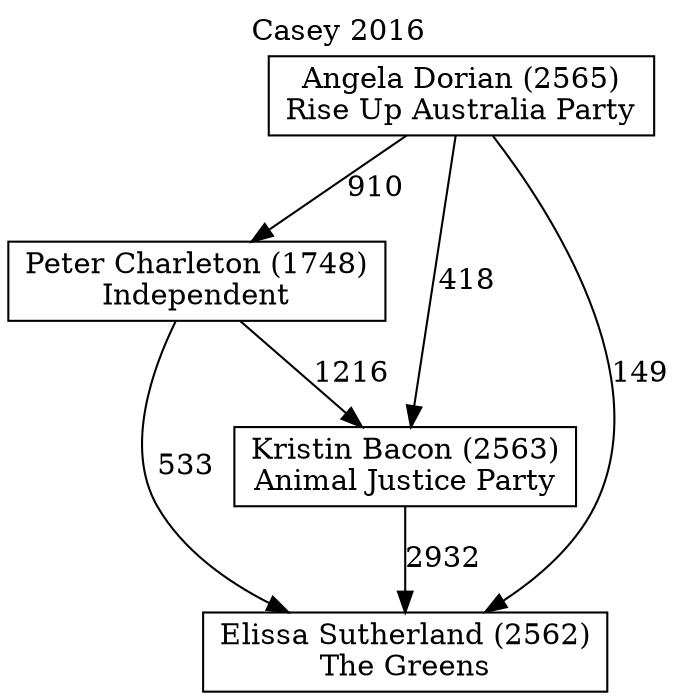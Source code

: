// House preference flow
digraph "Elissa Sutherland (2562)_Casey_2016" {
	graph [label="Casey 2016" labelloc=t mclimit=10]
	node [shape=box]
	"Peter Charleton (1748)" [label="Peter Charleton (1748)
Independent"]
	"Kristin Bacon (2563)" [label="Kristin Bacon (2563)
Animal Justice Party"]
	"Elissa Sutherland (2562)" [label="Elissa Sutherland (2562)
The Greens"]
	"Angela Dorian (2565)" [label="Angela Dorian (2565)
Rise Up Australia Party"]
	"Peter Charleton (1748)" -> "Elissa Sutherland (2562)" [label=533]
	"Angela Dorian (2565)" -> "Kristin Bacon (2563)" [label=418]
	"Angela Dorian (2565)" -> "Elissa Sutherland (2562)" [label=149]
	"Kristin Bacon (2563)" -> "Elissa Sutherland (2562)" [label=2932]
	"Angela Dorian (2565)" -> "Peter Charleton (1748)" [label=910]
	"Peter Charleton (1748)" -> "Kristin Bacon (2563)" [label=1216]
}

